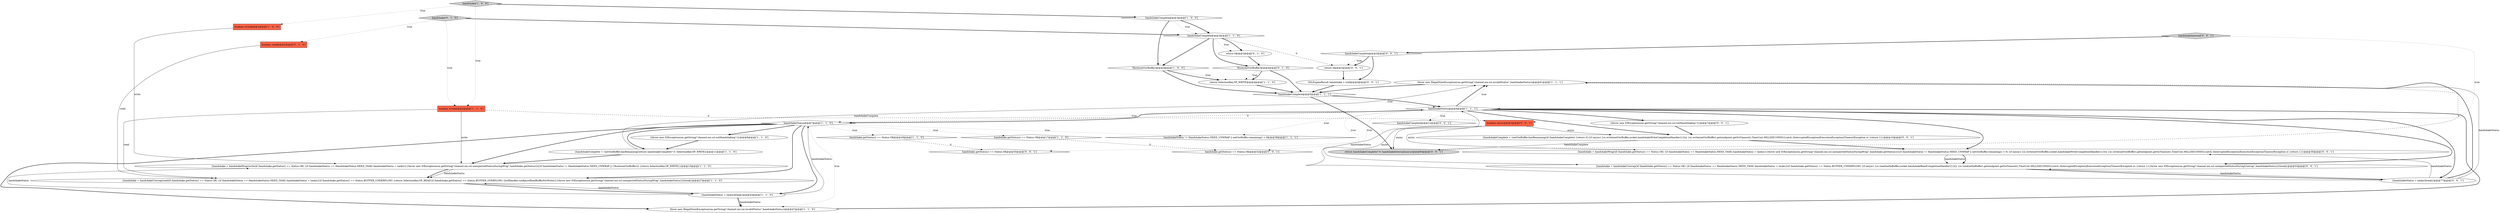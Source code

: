 digraph {
17 [style = filled, label = "throw new IllegalStateException(sm.getString(\"channel.nio.ssl.invalidStatus\",handshakeStatus))@@@81@@@['1', '1', '1']", fillcolor = white, shape = ellipse image = "AAA0AAABBB1BBB"];
2 [style = filled, label = "boolean write@@@2@@@['1', '0', '0']", fillcolor = tomato, shape = box image = "AAA0AAABBB1BBB"];
7 [style = filled, label = "!handshakeComplete@@@5@@@['1', '1', '1']", fillcolor = white, shape = diamond image = "AAA0AAABBB1BBB"];
10 [style = filled, label = "handshakeComplete@@@3@@@['1', '0', '0']", fillcolor = white, shape = diamond image = "AAA0AAABBB1BBB"];
16 [style = filled, label = "!flush(netOutBuffer)@@@4@@@['1', '0', '0']", fillcolor = white, shape = diamond image = "AAA0AAABBB1BBB"];
0 [style = filled, label = "{handshake = handshakeWrap(write)if (handshake.getStatus() == Status.OK) {if (handshakeStatus == HandshakeStatus.NEED_TASK) handshakeStatus = tasks()}{throw new IOException(sm.getString(\"channel.nio.ssl.unexpectedStatusDuringWrap\",handshake.getStatus()))}if (handshakeStatus != HandshakeStatus.NEED_UNWRAP || (!flush(netOutBuffer))) {return SelectionKey.OP_WRITE}}@@@15@@@['1', '1', '0']", fillcolor = white, shape = ellipse image = "AAA0AAABBB1BBB"];
12 [style = filled, label = "{handshake = handshakeUnwrap(read)if (handshake.getStatus() == Status.OK) {if (handshakeStatus == HandshakeStatus.NEED_TASK) handshakeStatus = tasks()}if (handshake.getStatus() == Status.BUFFER_UNDERFLOW) {return SelectionKey.OP_READ}if (handshake.getStatus() == Status.BUFFER_OVERFLOW) {bufHandler.configureReadBufferForWrite()}{throw new IOException(sm.getString(\"channel.nio.ssl.unexpectedStatusDuringWrap\",handshakeStatus))}break}@@@27@@@['1', '1', '0']", fillcolor = white, shape = ellipse image = "AAA0AAABBB1BBB"];
18 [style = filled, label = "handshakeComplete@@@3@@@['1', '1', '0']", fillcolor = white, shape = diamond image = "AAA0AAABBB1BBB"];
26 [style = filled, label = "SSLEngineResult handshake = null@@@4@@@['0', '0', '1']", fillcolor = white, shape = ellipse image = "AAA0AAABBB3BBB"];
24 [style = filled, label = "handshakeComplete@@@3@@@['0', '0', '1']", fillcolor = white, shape = diamond image = "AAA0AAABBB3BBB"];
37 [style = filled, label = "{handshakeComplete = !netOutBuffer.hasRemaining()if (handshakeComplete) {return 0}{if (async) {sc.write(netOutBuffer,socket,handshakeWriteCompletionHandler)}{try {sc.write(netOutBuffer).get(endpoint.getSoTimeout(),TimeUnit.MILLISECONDS)}catch (InterruptedException|ExecutionException|TimeoutException e) }return 1}}@@@10@@@['0', '0', '1']", fillcolor = white, shape = ellipse image = "AAA0AAABBB3BBB"];
8 [style = filled, label = "handshakeStatus@@@7@@@['1', '1', '0']", fillcolor = white, shape = diamond image = "AAA0AAABBB1BBB"];
30 [style = filled, label = "return handshakeComplete? 0: handshakeInternal(async)@@@84@@@['0', '0', '1']", fillcolor = lightgray, shape = ellipse image = "AAA0AAABBB3BBB"];
6 [style = filled, label = "handshake['1', '0', '0']", fillcolor = lightgray, shape = diamond image = "AAA0AAABBB1BBB"];
34 [style = filled, label = "boolean async@@@2@@@['0', '0', '1']", fillcolor = tomato, shape = box image = "AAA0AAABBB3BBB"];
27 [style = filled, label = "{throw new IOException(sm.getString(\"channel.nio.ssl.notHandshaking\"))}@@@7@@@['0', '0', '1']", fillcolor = white, shape = ellipse image = "AAA0AAABBB3BBB"];
3 [style = filled, label = "{throw new IOException(sm.getString(\"channel.nio.ssl.notHandshaking\"))}@@@8@@@['1', '1', '0']", fillcolor = white, shape = ellipse image = "AAA0AAABBB1BBB"];
19 [style = filled, label = "return SelectionKey.OP_WRITE@@@4@@@['1', '1', '0']", fillcolor = white, shape = ellipse image = "AAA0AAABBB1BBB"];
32 [style = filled, label = "{handshake = handshakeWrap()if (handshake.getStatus() == Status.OK) {if (handshakeStatus == HandshakeStatus.NEED_TASK) handshakeStatus = tasks()}{throw new IOException(sm.getString(\"channel.nio.ssl.unexpectedStatusDuringWrap\",handshake.getStatus()))}if (handshakeStatus != HandshakeStatus.NEED_UNWRAP || netOutBuffer.remaining() > 0) {if (async) {sc.write(netOutBuffer,socket,handshakeWriteCompletionHandler)}{try {sc.write(netOutBuffer).get(endpoint.getSoTimeout(),TimeUnit.MILLISECONDS)}catch (InterruptedException|ExecutionException|TimeoutException e) }return 1}}@@@30@@@['0', '0', '1']", fillcolor = white, shape = ellipse image = "AAA0AAABBB3BBB"];
5 [style = filled, label = "handshakeStatus@@@6@@@['1', '1', '1']", fillcolor = white, shape = diamond image = "AAA0AAABBB1BBB"];
1 [style = filled, label = "throw new IllegalStateException(sm.getString(\"channel.nio.ssl.invalidStatus\",handshakeStatus))@@@47@@@['1', '1', '0']", fillcolor = white, shape = ellipse image = "AAA0AAABBB1BBB"];
31 [style = filled, label = "{handshake = handshakeUnwrap()if (handshake.getStatus() == Status.OK) {if (handshakeStatus == HandshakeStatus.NEED_TASK) handshakeStatus = tasks()}if (handshake.getStatus() == Status.BUFFER_UNDERFLOW) {if (async) {sc.read(netInBuffer,socket,handshakeReadCompletionHandler)}{try {sc.read(netInBuffer).get(endpoint.getSoTimeout(),TimeUnit.MILLISECONDS)}catch (InterruptedException|ExecutionException|TimeoutException e) }return 1}{throw new IOException(sm.getString(\"channel.nio.ssl.unexpectedStatusDuringUnwrap\",handshakeStatus))}break}@@@53@@@['0', '0', '1']", fillcolor = white, shape = ellipse image = "AAA0AAABBB3BBB"];
23 [style = filled, label = "handshake['0', '1', '0']", fillcolor = lightgray, shape = diamond image = "AAA0AAABBB2BBB"];
13 [style = filled, label = "handshake.getStatus() == Status.OK@@@29@@@['1', '1', '0']", fillcolor = white, shape = diamond image = "AAA0AAABBB1BBB"];
15 [style = filled, label = "{handshakeComplete = !netOutBuffer.hasRemaining()return handshakeComplete? 0: SelectionKey.OP_WRITE}@@@11@@@['1', '1', '0']", fillcolor = white, shape = ellipse image = "AAA0AAABBB1BBB"];
29 [style = filled, label = "handshake.getStatus() == Status.OK@@@55@@@['0', '0', '1']", fillcolor = white, shape = diamond image = "AAA0AAABBB3BBB"];
33 [style = filled, label = "{handshakeStatus = tasks()break}@@@77@@@['0', '0', '1']", fillcolor = white, shape = ellipse image = "AAA0AAABBB3BBB"];
35 [style = filled, label = "handshakeComplete@@@12@@@['0', '0', '1']", fillcolor = white, shape = diamond image = "AAA0AAABBB3BBB"];
11 [style = filled, label = "handshake.getStatus() == Status.OK@@@17@@@['1', '1', '0']", fillcolor = white, shape = diamond image = "AAA0AAABBB1BBB"];
4 [style = filled, label = "{handshakeStatus = tasks()break}@@@43@@@['1', '1', '0']", fillcolor = white, shape = ellipse image = "AAA0AAABBB1BBB"];
28 [style = filled, label = "handshake.getStatus() == Status.OK@@@32@@@['0', '0', '1']", fillcolor = white, shape = diamond image = "AAA0AAABBB3BBB"];
21 [style = filled, label = "return 0@@@3@@@['0', '1', '0']", fillcolor = white, shape = ellipse image = "AAA0AAABBB2BBB"];
9 [style = filled, label = "handshakeStatus != HandshakeStatus.NEED_UNWRAP || netOutBuffer.remaining() > 0@@@38@@@['1', '1', '1']", fillcolor = white, shape = diamond image = "AAA0AAABBB1BBB"];
36 [style = filled, label = "return 0@@@3@@@['0', '0', '1']", fillcolor = white, shape = ellipse image = "AAA0AAABBB3BBB"];
22 [style = filled, label = "boolean read@@@2@@@['0', '1', '0']", fillcolor = tomato, shape = box image = "AAA0AAABBB2BBB"];
14 [style = filled, label = "boolean write@@@2@@@['1', '1', '0']", fillcolor = tomato, shape = box image = "AAA0AAABBB1BBB"];
25 [style = filled, label = "handshakeInternal['0', '0', '1']", fillcolor = lightgray, shape = diamond image = "AAA0AAABBB3BBB"];
20 [style = filled, label = "!flush(netOutBuffer)@@@4@@@['0', '1', '0']", fillcolor = white, shape = diamond image = "AAA0AAABBB2BBB"];
5->8 [style = dotted, label="true"];
0->12 [style = solid, label="handshakeStatus"];
18->20 [style = bold, label=""];
20->7 [style = bold, label=""];
4->12 [style = solid, label="handshakeStatus"];
33->17 [style = bold, label=""];
14->12 [style = solid, label="read"];
22->12 [style = solid, label="read"];
5->32 [style = bold, label=""];
10->18 [style = bold, label=""];
5->17 [style = bold, label=""];
18->36 [style = dashed, label="0"];
23->22 [style = dotted, label="true"];
15->0 [style = bold, label=""];
18->21 [style = bold, label=""];
5->33 [style = bold, label=""];
16->7 [style = bold, label=""];
19->7 [style = bold, label=""];
2->0 [style = solid, label="write"];
14->0 [style = solid, label="write"];
31->33 [style = bold, label=""];
33->17 [style = solid, label="handshakeStatus"];
1->5 [style = bold, label=""];
8->13 [style = dotted, label="true"];
8->11 [style = dotted, label="true"];
34->30 [style = solid, label="async"];
34->31 [style = solid, label="async"];
33->32 [style = solid, label="handshakeStatus"];
5->9 [style = dotted, label="true"];
37->32 [style = bold, label=""];
17->30 [style = dashed, label="0"];
8->3 [style = bold, label=""];
4->1 [style = bold, label=""];
7->5 [style = dotted, label="true"];
5->37 [style = bold, label=""];
5->31 [style = bold, label=""];
25->34 [style = dotted, label="true"];
18->21 [style = dotted, label="true"];
21->20 [style = bold, label=""];
0->12 [style = bold, label=""];
5->27 [style = bold, label=""];
23->18 [style = bold, label=""];
20->19 [style = dotted, label="true"];
8->5 [style = dashed, label="0"];
24->26 [style = bold, label=""];
11->28 [style = dashed, label="0"];
5->28 [style = dotted, label="true"];
16->19 [style = dotted, label="true"];
10->16 [style = bold, label=""];
5->8 [style = bold, label=""];
8->0 [style = bold, label=""];
4->1 [style = solid, label="handshakeStatus"];
16->19 [style = bold, label=""];
12->4 [style = bold, label=""];
6->14 [style = dotted, label="true"];
23->14 [style = dotted, label="true"];
27->37 [style = bold, label=""];
34->32 [style = solid, label="async"];
4->8 [style = solid, label="handshakeStatus"];
20->19 [style = bold, label=""];
8->1 [style = bold, label=""];
24->36 [style = dotted, label="true"];
18->16 [style = bold, label=""];
4->0 [style = solid, label="handshakeStatus"];
13->29 [style = dashed, label="0"];
7->5 [style = bold, label=""];
17->7 [style = bold, label=""];
5->35 [style = dotted, label="true"];
33->5 [style = solid, label="handshakeStatus"];
8->1 [style = dotted, label="true"];
5->17 [style = dotted, label="true"];
34->37 [style = solid, label="async"];
8->12 [style = bold, label=""];
8->4 [style = bold, label=""];
37->30 [style = solid, label="handshakeComplete"];
24->36 [style = bold, label=""];
25->24 [style = bold, label=""];
14->34 [style = dashed, label="0"];
32->31 [style = solid, label="handshakeStatus"];
6->10 [style = bold, label=""];
10->18 [style = dotted, label="true"];
32->31 [style = bold, label=""];
36->26 [style = bold, label=""];
33->31 [style = solid, label="handshakeStatus"];
3->15 [style = bold, label=""];
26->7 [style = bold, label=""];
6->2 [style = dotted, label="true"];
15->17 [style = solid, label="handshakeComplete"];
5->29 [style = dotted, label="true"];
8->15 [style = bold, label=""];
7->30 [style = bold, label=""];
8->9 [style = dotted, label="true"];
}
